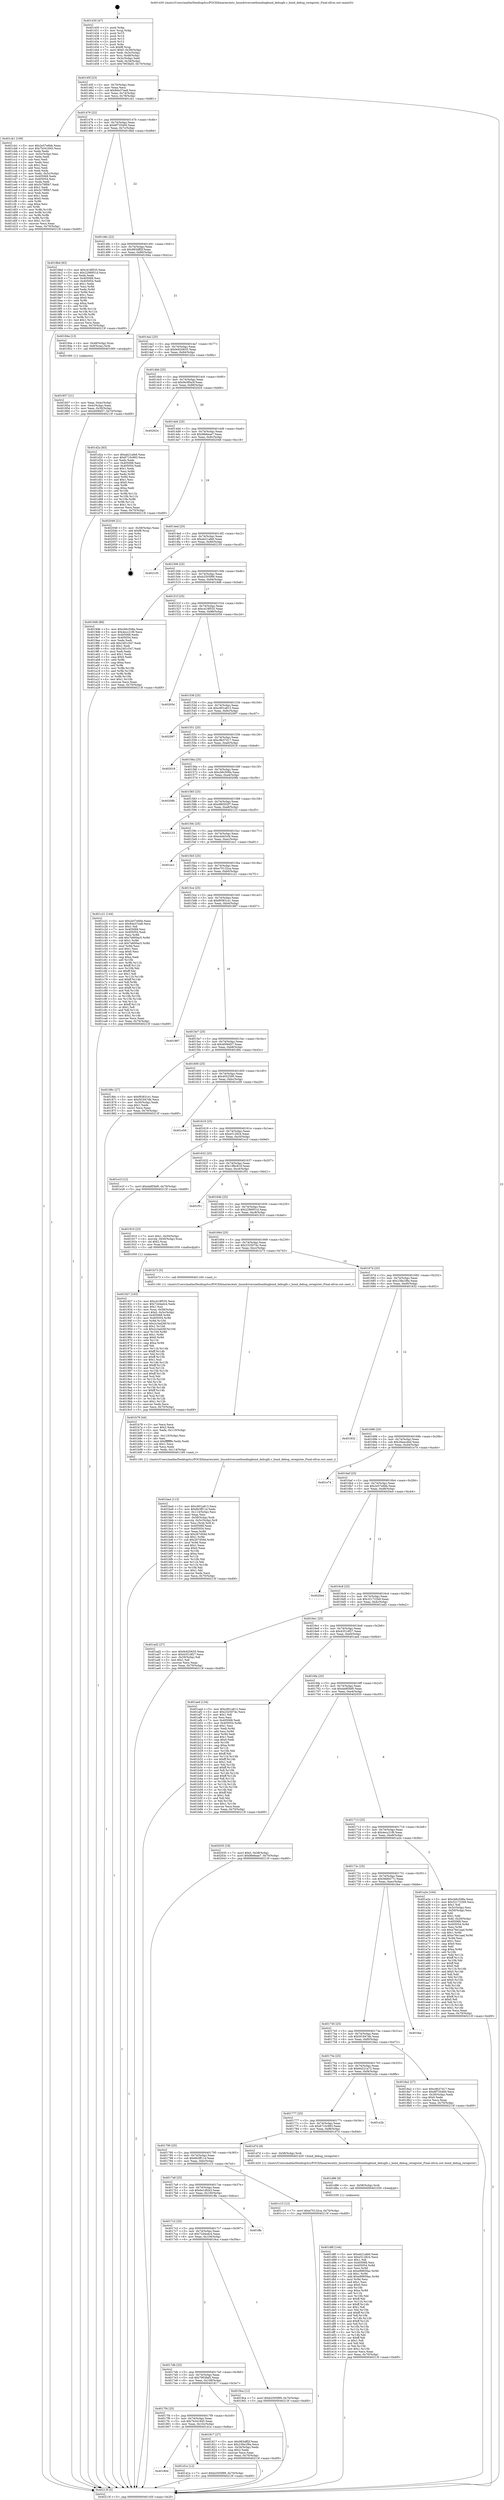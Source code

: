 digraph "0x401430" {
  label = "0x401430 (/mnt/c/Users/mathe/Desktop/tcc/POCII/binaries/extr_linuxdriversnetbondingbond_debugfs.c_bond_debug_reregister_Final-ollvm.out::main(0))"
  labelloc = "t"
  node[shape=record]

  Entry [label="",width=0.3,height=0.3,shape=circle,fillcolor=black,style=filled]
  "0x40145f" [label="{
     0x40145f [23]\l
     | [instrs]\l
     &nbsp;&nbsp;0x40145f \<+3\>: mov -0x70(%rbp),%eax\l
     &nbsp;&nbsp;0x401462 \<+2\>: mov %eax,%ecx\l
     &nbsp;&nbsp;0x401464 \<+6\>: sub $0x84e37ea8,%ecx\l
     &nbsp;&nbsp;0x40146a \<+3\>: mov %eax,-0x74(%rbp)\l
     &nbsp;&nbsp;0x40146d \<+3\>: mov %ecx,-0x78(%rbp)\l
     &nbsp;&nbsp;0x401470 \<+6\>: je 0000000000401cb1 \<main+0x881\>\l
  }"]
  "0x401cb1" [label="{
     0x401cb1 [109]\l
     | [instrs]\l
     &nbsp;&nbsp;0x401cb1 \<+5\>: mov $0x2e57e6bb,%eax\l
     &nbsp;&nbsp;0x401cb6 \<+5\>: mov $0x7b341845,%ecx\l
     &nbsp;&nbsp;0x401cbb \<+2\>: xor %edx,%edx\l
     &nbsp;&nbsp;0x401cbd \<+3\>: mov -0x5c(%rbp),%esi\l
     &nbsp;&nbsp;0x401cc0 \<+2\>: mov %edx,%edi\l
     &nbsp;&nbsp;0x401cc2 \<+2\>: sub %esi,%edi\l
     &nbsp;&nbsp;0x401cc4 \<+2\>: mov %edx,%esi\l
     &nbsp;&nbsp;0x401cc6 \<+3\>: sub $0x1,%esi\l
     &nbsp;&nbsp;0x401cc9 \<+2\>: add %esi,%edi\l
     &nbsp;&nbsp;0x401ccb \<+2\>: sub %edi,%edx\l
     &nbsp;&nbsp;0x401ccd \<+3\>: mov %edx,-0x5c(%rbp)\l
     &nbsp;&nbsp;0x401cd0 \<+7\>: mov 0x405068,%edx\l
     &nbsp;&nbsp;0x401cd7 \<+7\>: mov 0x405054,%esi\l
     &nbsp;&nbsp;0x401cde \<+2\>: mov %edx,%edi\l
     &nbsp;&nbsp;0x401ce0 \<+6\>: add $0x5c78f0b7,%edi\l
     &nbsp;&nbsp;0x401ce6 \<+3\>: sub $0x1,%edi\l
     &nbsp;&nbsp;0x401ce9 \<+6\>: sub $0x5c78f0b7,%edi\l
     &nbsp;&nbsp;0x401cef \<+3\>: imul %edi,%edx\l
     &nbsp;&nbsp;0x401cf2 \<+3\>: and $0x1,%edx\l
     &nbsp;&nbsp;0x401cf5 \<+3\>: cmp $0x0,%edx\l
     &nbsp;&nbsp;0x401cf8 \<+4\>: sete %r8b\l
     &nbsp;&nbsp;0x401cfc \<+3\>: cmp $0xa,%esi\l
     &nbsp;&nbsp;0x401cff \<+4\>: setl %r9b\l
     &nbsp;&nbsp;0x401d03 \<+3\>: mov %r8b,%r10b\l
     &nbsp;&nbsp;0x401d06 \<+3\>: and %r9b,%r10b\l
     &nbsp;&nbsp;0x401d09 \<+3\>: xor %r9b,%r8b\l
     &nbsp;&nbsp;0x401d0c \<+3\>: or %r8b,%r10b\l
     &nbsp;&nbsp;0x401d0f \<+4\>: test $0x1,%r10b\l
     &nbsp;&nbsp;0x401d13 \<+3\>: cmovne %ecx,%eax\l
     &nbsp;&nbsp;0x401d16 \<+3\>: mov %eax,-0x70(%rbp)\l
     &nbsp;&nbsp;0x401d19 \<+5\>: jmp 000000000040213f \<main+0xd0f\>\l
  }"]
  "0x401476" [label="{
     0x401476 [22]\l
     | [instrs]\l
     &nbsp;&nbsp;0x401476 \<+5\>: jmp 000000000040147b \<main+0x4b\>\l
     &nbsp;&nbsp;0x40147b \<+3\>: mov -0x74(%rbp),%eax\l
     &nbsp;&nbsp;0x40147e \<+5\>: sub $0x8f735400,%eax\l
     &nbsp;&nbsp;0x401483 \<+3\>: mov %eax,-0x7c(%rbp)\l
     &nbsp;&nbsp;0x401486 \<+6\>: je 00000000004018bd \<main+0x48d\>\l
  }"]
  Exit [label="",width=0.3,height=0.3,shape=circle,fillcolor=black,style=filled,peripheries=2]
  "0x4018bd" [label="{
     0x4018bd [83]\l
     | [instrs]\l
     &nbsp;&nbsp;0x4018bd \<+5\>: mov $0xc418f535,%eax\l
     &nbsp;&nbsp;0x4018c2 \<+5\>: mov $0x2296951d,%ecx\l
     &nbsp;&nbsp;0x4018c7 \<+2\>: xor %edx,%edx\l
     &nbsp;&nbsp;0x4018c9 \<+7\>: mov 0x405068,%esi\l
     &nbsp;&nbsp;0x4018d0 \<+7\>: mov 0x405054,%edi\l
     &nbsp;&nbsp;0x4018d7 \<+3\>: sub $0x1,%edx\l
     &nbsp;&nbsp;0x4018da \<+3\>: mov %esi,%r8d\l
     &nbsp;&nbsp;0x4018dd \<+3\>: add %edx,%r8d\l
     &nbsp;&nbsp;0x4018e0 \<+4\>: imul %r8d,%esi\l
     &nbsp;&nbsp;0x4018e4 \<+3\>: and $0x1,%esi\l
     &nbsp;&nbsp;0x4018e7 \<+3\>: cmp $0x0,%esi\l
     &nbsp;&nbsp;0x4018ea \<+4\>: sete %r9b\l
     &nbsp;&nbsp;0x4018ee \<+3\>: cmp $0xa,%edi\l
     &nbsp;&nbsp;0x4018f1 \<+4\>: setl %r10b\l
     &nbsp;&nbsp;0x4018f5 \<+3\>: mov %r9b,%r11b\l
     &nbsp;&nbsp;0x4018f8 \<+3\>: and %r10b,%r11b\l
     &nbsp;&nbsp;0x4018fb \<+3\>: xor %r10b,%r9b\l
     &nbsp;&nbsp;0x4018fe \<+3\>: or %r9b,%r11b\l
     &nbsp;&nbsp;0x401901 \<+4\>: test $0x1,%r11b\l
     &nbsp;&nbsp;0x401905 \<+3\>: cmovne %ecx,%eax\l
     &nbsp;&nbsp;0x401908 \<+3\>: mov %eax,-0x70(%rbp)\l
     &nbsp;&nbsp;0x40190b \<+5\>: jmp 000000000040213f \<main+0xd0f\>\l
  }"]
  "0x40148c" [label="{
     0x40148c [22]\l
     | [instrs]\l
     &nbsp;&nbsp;0x40148c \<+5\>: jmp 0000000000401491 \<main+0x61\>\l
     &nbsp;&nbsp;0x401491 \<+3\>: mov -0x74(%rbp),%eax\l
     &nbsp;&nbsp;0x401494 \<+5\>: sub $0x983dff2f,%eax\l
     &nbsp;&nbsp;0x401499 \<+3\>: mov %eax,-0x80(%rbp)\l
     &nbsp;&nbsp;0x40149c \<+6\>: je 000000000040184a \<main+0x41a\>\l
  }"]
  "0x401d8f" [label="{
     0x401d8f [144]\l
     | [instrs]\l
     &nbsp;&nbsp;0x401d8f \<+5\>: mov $0xab21afe6,%eax\l
     &nbsp;&nbsp;0x401d94 \<+5\>: mov $0xe512824,%ecx\l
     &nbsp;&nbsp;0x401d99 \<+2\>: mov $0x1,%dl\l
     &nbsp;&nbsp;0x401d9b \<+7\>: mov 0x405068,%esi\l
     &nbsp;&nbsp;0x401da2 \<+8\>: mov 0x405054,%r8d\l
     &nbsp;&nbsp;0x401daa \<+3\>: mov %esi,%r9d\l
     &nbsp;&nbsp;0x401dad \<+7\>: sub $0xe99659ac,%r9d\l
     &nbsp;&nbsp;0x401db4 \<+4\>: sub $0x1,%r9d\l
     &nbsp;&nbsp;0x401db8 \<+7\>: add $0xe99659ac,%r9d\l
     &nbsp;&nbsp;0x401dbf \<+4\>: imul %r9d,%esi\l
     &nbsp;&nbsp;0x401dc3 \<+3\>: and $0x1,%esi\l
     &nbsp;&nbsp;0x401dc6 \<+3\>: cmp $0x0,%esi\l
     &nbsp;&nbsp;0x401dc9 \<+4\>: sete %r10b\l
     &nbsp;&nbsp;0x401dcd \<+4\>: cmp $0xa,%r8d\l
     &nbsp;&nbsp;0x401dd1 \<+4\>: setl %r11b\l
     &nbsp;&nbsp;0x401dd5 \<+3\>: mov %r10b,%bl\l
     &nbsp;&nbsp;0x401dd8 \<+3\>: xor $0xff,%bl\l
     &nbsp;&nbsp;0x401ddb \<+3\>: mov %r11b,%r14b\l
     &nbsp;&nbsp;0x401dde \<+4\>: xor $0xff,%r14b\l
     &nbsp;&nbsp;0x401de2 \<+3\>: xor $0x1,%dl\l
     &nbsp;&nbsp;0x401de5 \<+3\>: mov %bl,%r15b\l
     &nbsp;&nbsp;0x401de8 \<+4\>: and $0xff,%r15b\l
     &nbsp;&nbsp;0x401dec \<+3\>: and %dl,%r10b\l
     &nbsp;&nbsp;0x401def \<+3\>: mov %r14b,%r12b\l
     &nbsp;&nbsp;0x401df2 \<+4\>: and $0xff,%r12b\l
     &nbsp;&nbsp;0x401df6 \<+3\>: and %dl,%r11b\l
     &nbsp;&nbsp;0x401df9 \<+3\>: or %r10b,%r15b\l
     &nbsp;&nbsp;0x401dfc \<+3\>: or %r11b,%r12b\l
     &nbsp;&nbsp;0x401dff \<+3\>: xor %r12b,%r15b\l
     &nbsp;&nbsp;0x401e02 \<+3\>: or %r14b,%bl\l
     &nbsp;&nbsp;0x401e05 \<+3\>: xor $0xff,%bl\l
     &nbsp;&nbsp;0x401e08 \<+3\>: or $0x1,%dl\l
     &nbsp;&nbsp;0x401e0b \<+2\>: and %dl,%bl\l
     &nbsp;&nbsp;0x401e0d \<+3\>: or %bl,%r15b\l
     &nbsp;&nbsp;0x401e10 \<+4\>: test $0x1,%r15b\l
     &nbsp;&nbsp;0x401e14 \<+3\>: cmovne %ecx,%eax\l
     &nbsp;&nbsp;0x401e17 \<+3\>: mov %eax,-0x70(%rbp)\l
     &nbsp;&nbsp;0x401e1a \<+5\>: jmp 000000000040213f \<main+0xd0f\>\l
  }"]
  "0x40184a" [label="{
     0x40184a [13]\l
     | [instrs]\l
     &nbsp;&nbsp;0x40184a \<+4\>: mov -0x48(%rbp),%rax\l
     &nbsp;&nbsp;0x40184e \<+4\>: mov 0x8(%rax),%rdi\l
     &nbsp;&nbsp;0x401852 \<+5\>: call 0000000000401060 \<atoi@plt\>\l
     | [calls]\l
     &nbsp;&nbsp;0x401060 \{1\} (unknown)\l
  }"]
  "0x4014a2" [label="{
     0x4014a2 [25]\l
     | [instrs]\l
     &nbsp;&nbsp;0x4014a2 \<+5\>: jmp 00000000004014a7 \<main+0x77\>\l
     &nbsp;&nbsp;0x4014a7 \<+3\>: mov -0x74(%rbp),%eax\l
     &nbsp;&nbsp;0x4014aa \<+5\>: sub $0x9c620635,%eax\l
     &nbsp;&nbsp;0x4014af \<+6\>: mov %eax,-0x84(%rbp)\l
     &nbsp;&nbsp;0x4014b5 \<+6\>: je 0000000000401d2a \<main+0x8fa\>\l
  }"]
  "0x401d86" [label="{
     0x401d86 [9]\l
     | [instrs]\l
     &nbsp;&nbsp;0x401d86 \<+4\>: mov -0x58(%rbp),%rdi\l
     &nbsp;&nbsp;0x401d8a \<+5\>: call 0000000000401030 \<free@plt\>\l
     | [calls]\l
     &nbsp;&nbsp;0x401030 \{1\} (unknown)\l
  }"]
  "0x401d2a" [label="{
     0x401d2a [83]\l
     | [instrs]\l
     &nbsp;&nbsp;0x401d2a \<+5\>: mov $0xab21afe6,%eax\l
     &nbsp;&nbsp;0x401d2f \<+5\>: mov $0x6710c993,%ecx\l
     &nbsp;&nbsp;0x401d34 \<+2\>: xor %edx,%edx\l
     &nbsp;&nbsp;0x401d36 \<+7\>: mov 0x405068,%esi\l
     &nbsp;&nbsp;0x401d3d \<+7\>: mov 0x405054,%edi\l
     &nbsp;&nbsp;0x401d44 \<+3\>: sub $0x1,%edx\l
     &nbsp;&nbsp;0x401d47 \<+3\>: mov %esi,%r8d\l
     &nbsp;&nbsp;0x401d4a \<+3\>: add %edx,%r8d\l
     &nbsp;&nbsp;0x401d4d \<+4\>: imul %r8d,%esi\l
     &nbsp;&nbsp;0x401d51 \<+3\>: and $0x1,%esi\l
     &nbsp;&nbsp;0x401d54 \<+3\>: cmp $0x0,%esi\l
     &nbsp;&nbsp;0x401d57 \<+4\>: sete %r9b\l
     &nbsp;&nbsp;0x401d5b \<+3\>: cmp $0xa,%edi\l
     &nbsp;&nbsp;0x401d5e \<+4\>: setl %r10b\l
     &nbsp;&nbsp;0x401d62 \<+3\>: mov %r9b,%r11b\l
     &nbsp;&nbsp;0x401d65 \<+3\>: and %r10b,%r11b\l
     &nbsp;&nbsp;0x401d68 \<+3\>: xor %r10b,%r9b\l
     &nbsp;&nbsp;0x401d6b \<+3\>: or %r9b,%r11b\l
     &nbsp;&nbsp;0x401d6e \<+4\>: test $0x1,%r11b\l
     &nbsp;&nbsp;0x401d72 \<+3\>: cmovne %ecx,%eax\l
     &nbsp;&nbsp;0x401d75 \<+3\>: mov %eax,-0x70(%rbp)\l
     &nbsp;&nbsp;0x401d78 \<+5\>: jmp 000000000040213f \<main+0xd0f\>\l
  }"]
  "0x4014bb" [label="{
     0x4014bb [25]\l
     | [instrs]\l
     &nbsp;&nbsp;0x4014bb \<+5\>: jmp 00000000004014c0 \<main+0x90\>\l
     &nbsp;&nbsp;0x4014c0 \<+3\>: mov -0x74(%rbp),%eax\l
     &nbsp;&nbsp;0x4014c3 \<+5\>: sub $0x9e3f0a3f,%eax\l
     &nbsp;&nbsp;0x4014c8 \<+6\>: mov %eax,-0x88(%rbp)\l
     &nbsp;&nbsp;0x4014ce \<+6\>: je 0000000000402024 \<main+0xbf4\>\l
  }"]
  "0x40180d" [label="{
     0x40180d\l
  }", style=dashed]
  "0x402024" [label="{
     0x402024\l
  }", style=dashed]
  "0x4014d4" [label="{
     0x4014d4 [25]\l
     | [instrs]\l
     &nbsp;&nbsp;0x4014d4 \<+5\>: jmp 00000000004014d9 \<main+0xa9\>\l
     &nbsp;&nbsp;0x4014d9 \<+3\>: mov -0x74(%rbp),%eax\l
     &nbsp;&nbsp;0x4014dc \<+5\>: sub $0x9fe6eae7,%eax\l
     &nbsp;&nbsp;0x4014e1 \<+6\>: mov %eax,-0x8c(%rbp)\l
     &nbsp;&nbsp;0x4014e7 \<+6\>: je 0000000000402048 \<main+0xc18\>\l
  }"]
  "0x401d1e" [label="{
     0x401d1e [12]\l
     | [instrs]\l
     &nbsp;&nbsp;0x401d1e \<+7\>: movl $0xb2505f99,-0x70(%rbp)\l
     &nbsp;&nbsp;0x401d25 \<+5\>: jmp 000000000040213f \<main+0xd0f\>\l
  }"]
  "0x402048" [label="{
     0x402048 [21]\l
     | [instrs]\l
     &nbsp;&nbsp;0x402048 \<+3\>: mov -0x38(%rbp),%eax\l
     &nbsp;&nbsp;0x40204b \<+7\>: add $0xf8,%rsp\l
     &nbsp;&nbsp;0x402052 \<+1\>: pop %rbx\l
     &nbsp;&nbsp;0x402053 \<+2\>: pop %r12\l
     &nbsp;&nbsp;0x402055 \<+2\>: pop %r13\l
     &nbsp;&nbsp;0x402057 \<+2\>: pop %r14\l
     &nbsp;&nbsp;0x402059 \<+2\>: pop %r15\l
     &nbsp;&nbsp;0x40205b \<+1\>: pop %rbp\l
     &nbsp;&nbsp;0x40205c \<+1\>: ret\l
  }"]
  "0x4014ed" [label="{
     0x4014ed [25]\l
     | [instrs]\l
     &nbsp;&nbsp;0x4014ed \<+5\>: jmp 00000000004014f2 \<main+0xc2\>\l
     &nbsp;&nbsp;0x4014f2 \<+3\>: mov -0x74(%rbp),%eax\l
     &nbsp;&nbsp;0x4014f5 \<+5\>: sub $0xab21afe6,%eax\l
     &nbsp;&nbsp;0x4014fa \<+6\>: mov %eax,-0x90(%rbp)\l
     &nbsp;&nbsp;0x401500 \<+6\>: je 0000000000402105 \<main+0xcd5\>\l
  }"]
  "0x401ba4" [label="{
     0x401ba4 [113]\l
     | [instrs]\l
     &nbsp;&nbsp;0x401ba4 \<+5\>: mov $0xc901a813,%ecx\l
     &nbsp;&nbsp;0x401ba9 \<+5\>: mov $0x6b3ff11d,%edx\l
     &nbsp;&nbsp;0x401bae \<+6\>: mov -0x114(%rbp),%esi\l
     &nbsp;&nbsp;0x401bb4 \<+3\>: imul %eax,%esi\l
     &nbsp;&nbsp;0x401bb7 \<+4\>: mov -0x58(%rbp),%rdi\l
     &nbsp;&nbsp;0x401bbb \<+4\>: movslq -0x5c(%rbp),%r8\l
     &nbsp;&nbsp;0x401bbf \<+4\>: mov %esi,(%rdi,%r8,4)\l
     &nbsp;&nbsp;0x401bc3 \<+7\>: mov 0x405068,%eax\l
     &nbsp;&nbsp;0x401bca \<+7\>: mov 0x405054,%esi\l
     &nbsp;&nbsp;0x401bd1 \<+3\>: mov %eax,%r9d\l
     &nbsp;&nbsp;0x401bd4 \<+7\>: add $0x267d59d,%r9d\l
     &nbsp;&nbsp;0x401bdb \<+4\>: sub $0x1,%r9d\l
     &nbsp;&nbsp;0x401bdf \<+7\>: sub $0x267d59d,%r9d\l
     &nbsp;&nbsp;0x401be6 \<+4\>: imul %r9d,%eax\l
     &nbsp;&nbsp;0x401bea \<+3\>: and $0x1,%eax\l
     &nbsp;&nbsp;0x401bed \<+3\>: cmp $0x0,%eax\l
     &nbsp;&nbsp;0x401bf0 \<+4\>: sete %r10b\l
     &nbsp;&nbsp;0x401bf4 \<+3\>: cmp $0xa,%esi\l
     &nbsp;&nbsp;0x401bf7 \<+4\>: setl %r11b\l
     &nbsp;&nbsp;0x401bfb \<+3\>: mov %r10b,%bl\l
     &nbsp;&nbsp;0x401bfe \<+3\>: and %r11b,%bl\l
     &nbsp;&nbsp;0x401c01 \<+3\>: xor %r11b,%r10b\l
     &nbsp;&nbsp;0x401c04 \<+3\>: or %r10b,%bl\l
     &nbsp;&nbsp;0x401c07 \<+3\>: test $0x1,%bl\l
     &nbsp;&nbsp;0x401c0a \<+3\>: cmovne %edx,%ecx\l
     &nbsp;&nbsp;0x401c0d \<+3\>: mov %ecx,-0x70(%rbp)\l
     &nbsp;&nbsp;0x401c10 \<+5\>: jmp 000000000040213f \<main+0xd0f\>\l
  }"]
  "0x402105" [label="{
     0x402105\l
  }", style=dashed]
  "0x401506" [label="{
     0x401506 [25]\l
     | [instrs]\l
     &nbsp;&nbsp;0x401506 \<+5\>: jmp 000000000040150b \<main+0xdb\>\l
     &nbsp;&nbsp;0x40150b \<+3\>: mov -0x74(%rbp),%eax\l
     &nbsp;&nbsp;0x40150e \<+5\>: sub $0xb2505f99,%eax\l
     &nbsp;&nbsp;0x401513 \<+6\>: mov %eax,-0x94(%rbp)\l
     &nbsp;&nbsp;0x401519 \<+6\>: je 00000000004019d6 \<main+0x5a6\>\l
  }"]
  "0x401b78" [label="{
     0x401b78 [44]\l
     | [instrs]\l
     &nbsp;&nbsp;0x401b78 \<+2\>: xor %ecx,%ecx\l
     &nbsp;&nbsp;0x401b7a \<+5\>: mov $0x2,%edx\l
     &nbsp;&nbsp;0x401b7f \<+6\>: mov %edx,-0x110(%rbp)\l
     &nbsp;&nbsp;0x401b85 \<+1\>: cltd\l
     &nbsp;&nbsp;0x401b86 \<+6\>: mov -0x110(%rbp),%esi\l
     &nbsp;&nbsp;0x401b8c \<+2\>: idiv %esi\l
     &nbsp;&nbsp;0x401b8e \<+6\>: imul $0xfffffffe,%edx,%edx\l
     &nbsp;&nbsp;0x401b94 \<+3\>: sub $0x1,%ecx\l
     &nbsp;&nbsp;0x401b97 \<+2\>: sub %ecx,%edx\l
     &nbsp;&nbsp;0x401b99 \<+6\>: mov %edx,-0x114(%rbp)\l
     &nbsp;&nbsp;0x401b9f \<+5\>: call 0000000000401160 \<next_i\>\l
     | [calls]\l
     &nbsp;&nbsp;0x401160 \{1\} (/mnt/c/Users/mathe/Desktop/tcc/POCII/binaries/extr_linuxdriversnetbondingbond_debugfs.c_bond_debug_reregister_Final-ollvm.out::next_i)\l
  }"]
  "0x4019d6" [label="{
     0x4019d6 [88]\l
     | [instrs]\l
     &nbsp;&nbsp;0x4019d6 \<+5\>: mov $0xcb6c508a,%eax\l
     &nbsp;&nbsp;0x4019db \<+5\>: mov $0x4ecc21f6,%ecx\l
     &nbsp;&nbsp;0x4019e0 \<+7\>: mov 0x405068,%edx\l
     &nbsp;&nbsp;0x4019e7 \<+7\>: mov 0x405054,%esi\l
     &nbsp;&nbsp;0x4019ee \<+2\>: mov %edx,%edi\l
     &nbsp;&nbsp;0x4019f0 \<+6\>: add $0x24f1c547,%edi\l
     &nbsp;&nbsp;0x4019f6 \<+3\>: sub $0x1,%edi\l
     &nbsp;&nbsp;0x4019f9 \<+6\>: sub $0x24f1c547,%edi\l
     &nbsp;&nbsp;0x4019ff \<+3\>: imul %edi,%edx\l
     &nbsp;&nbsp;0x401a02 \<+3\>: and $0x1,%edx\l
     &nbsp;&nbsp;0x401a05 \<+3\>: cmp $0x0,%edx\l
     &nbsp;&nbsp;0x401a08 \<+4\>: sete %r8b\l
     &nbsp;&nbsp;0x401a0c \<+3\>: cmp $0xa,%esi\l
     &nbsp;&nbsp;0x401a0f \<+4\>: setl %r9b\l
     &nbsp;&nbsp;0x401a13 \<+3\>: mov %r8b,%r10b\l
     &nbsp;&nbsp;0x401a16 \<+3\>: and %r9b,%r10b\l
     &nbsp;&nbsp;0x401a19 \<+3\>: xor %r9b,%r8b\l
     &nbsp;&nbsp;0x401a1c \<+3\>: or %r8b,%r10b\l
     &nbsp;&nbsp;0x401a1f \<+4\>: test $0x1,%r10b\l
     &nbsp;&nbsp;0x401a23 \<+3\>: cmovne %ecx,%eax\l
     &nbsp;&nbsp;0x401a26 \<+3\>: mov %eax,-0x70(%rbp)\l
     &nbsp;&nbsp;0x401a29 \<+5\>: jmp 000000000040213f \<main+0xd0f\>\l
  }"]
  "0x40151f" [label="{
     0x40151f [25]\l
     | [instrs]\l
     &nbsp;&nbsp;0x40151f \<+5\>: jmp 0000000000401524 \<main+0xf4\>\l
     &nbsp;&nbsp;0x401524 \<+3\>: mov -0x74(%rbp),%eax\l
     &nbsp;&nbsp;0x401527 \<+5\>: sub $0xc418f535,%eax\l
     &nbsp;&nbsp;0x40152c \<+6\>: mov %eax,-0x98(%rbp)\l
     &nbsp;&nbsp;0x401532 \<+6\>: je 000000000040205d \<main+0xc2d\>\l
  }"]
  "0x401927" [label="{
     0x401927 [163]\l
     | [instrs]\l
     &nbsp;&nbsp;0x401927 \<+5\>: mov $0xc418f535,%ecx\l
     &nbsp;&nbsp;0x40192c \<+5\>: mov $0x72d4edc4,%edx\l
     &nbsp;&nbsp;0x401931 \<+3\>: mov $0x1,%sil\l
     &nbsp;&nbsp;0x401934 \<+4\>: mov %rax,-0x58(%rbp)\l
     &nbsp;&nbsp;0x401938 \<+7\>: movl $0x0,-0x5c(%rbp)\l
     &nbsp;&nbsp;0x40193f \<+8\>: mov 0x405068,%r8d\l
     &nbsp;&nbsp;0x401947 \<+8\>: mov 0x405054,%r9d\l
     &nbsp;&nbsp;0x40194f \<+3\>: mov %r8d,%r10d\l
     &nbsp;&nbsp;0x401952 \<+7\>: add $0x2c3ad26f,%r10d\l
     &nbsp;&nbsp;0x401959 \<+4\>: sub $0x1,%r10d\l
     &nbsp;&nbsp;0x40195d \<+7\>: sub $0x2c3ad26f,%r10d\l
     &nbsp;&nbsp;0x401964 \<+4\>: imul %r10d,%r8d\l
     &nbsp;&nbsp;0x401968 \<+4\>: and $0x1,%r8d\l
     &nbsp;&nbsp;0x40196c \<+4\>: cmp $0x0,%r8d\l
     &nbsp;&nbsp;0x401970 \<+4\>: sete %r11b\l
     &nbsp;&nbsp;0x401974 \<+4\>: cmp $0xa,%r9d\l
     &nbsp;&nbsp;0x401978 \<+3\>: setl %bl\l
     &nbsp;&nbsp;0x40197b \<+3\>: mov %r11b,%r14b\l
     &nbsp;&nbsp;0x40197e \<+4\>: xor $0xff,%r14b\l
     &nbsp;&nbsp;0x401982 \<+3\>: mov %bl,%r15b\l
     &nbsp;&nbsp;0x401985 \<+4\>: xor $0xff,%r15b\l
     &nbsp;&nbsp;0x401989 \<+4\>: xor $0x1,%sil\l
     &nbsp;&nbsp;0x40198d \<+3\>: mov %r14b,%r12b\l
     &nbsp;&nbsp;0x401990 \<+4\>: and $0xff,%r12b\l
     &nbsp;&nbsp;0x401994 \<+3\>: and %sil,%r11b\l
     &nbsp;&nbsp;0x401997 \<+3\>: mov %r15b,%r13b\l
     &nbsp;&nbsp;0x40199a \<+4\>: and $0xff,%r13b\l
     &nbsp;&nbsp;0x40199e \<+3\>: and %sil,%bl\l
     &nbsp;&nbsp;0x4019a1 \<+3\>: or %r11b,%r12b\l
     &nbsp;&nbsp;0x4019a4 \<+3\>: or %bl,%r13b\l
     &nbsp;&nbsp;0x4019a7 \<+3\>: xor %r13b,%r12b\l
     &nbsp;&nbsp;0x4019aa \<+3\>: or %r15b,%r14b\l
     &nbsp;&nbsp;0x4019ad \<+4\>: xor $0xff,%r14b\l
     &nbsp;&nbsp;0x4019b1 \<+4\>: or $0x1,%sil\l
     &nbsp;&nbsp;0x4019b5 \<+3\>: and %sil,%r14b\l
     &nbsp;&nbsp;0x4019b8 \<+3\>: or %r14b,%r12b\l
     &nbsp;&nbsp;0x4019bb \<+4\>: test $0x1,%r12b\l
     &nbsp;&nbsp;0x4019bf \<+3\>: cmovne %edx,%ecx\l
     &nbsp;&nbsp;0x4019c2 \<+3\>: mov %ecx,-0x70(%rbp)\l
     &nbsp;&nbsp;0x4019c5 \<+5\>: jmp 000000000040213f \<main+0xd0f\>\l
  }"]
  "0x40205d" [label="{
     0x40205d\l
  }", style=dashed]
  "0x401538" [label="{
     0x401538 [25]\l
     | [instrs]\l
     &nbsp;&nbsp;0x401538 \<+5\>: jmp 000000000040153d \<main+0x10d\>\l
     &nbsp;&nbsp;0x40153d \<+3\>: mov -0x74(%rbp),%eax\l
     &nbsp;&nbsp;0x401540 \<+5\>: sub $0xc901a813,%eax\l
     &nbsp;&nbsp;0x401545 \<+6\>: mov %eax,-0x9c(%rbp)\l
     &nbsp;&nbsp;0x40154b \<+6\>: je 0000000000402097 \<main+0xc67\>\l
  }"]
  "0x401857" [label="{
     0x401857 [21]\l
     | [instrs]\l
     &nbsp;&nbsp;0x401857 \<+3\>: mov %eax,-0x4c(%rbp)\l
     &nbsp;&nbsp;0x40185a \<+3\>: mov -0x4c(%rbp),%eax\l
     &nbsp;&nbsp;0x40185d \<+3\>: mov %eax,-0x30(%rbp)\l
     &nbsp;&nbsp;0x401860 \<+7\>: movl $0x4006d57,-0x70(%rbp)\l
     &nbsp;&nbsp;0x401867 \<+5\>: jmp 000000000040213f \<main+0xd0f\>\l
  }"]
  "0x402097" [label="{
     0x402097\l
  }", style=dashed]
  "0x401551" [label="{
     0x401551 [25]\l
     | [instrs]\l
     &nbsp;&nbsp;0x401551 \<+5\>: jmp 0000000000401556 \<main+0x126\>\l
     &nbsp;&nbsp;0x401556 \<+3\>: mov -0x74(%rbp),%eax\l
     &nbsp;&nbsp;0x401559 \<+5\>: sub $0xc9b37d17,%eax\l
     &nbsp;&nbsp;0x40155e \<+6\>: mov %eax,-0xa0(%rbp)\l
     &nbsp;&nbsp;0x401564 \<+6\>: je 0000000000402018 \<main+0xbe8\>\l
  }"]
  "0x401430" [label="{
     0x401430 [47]\l
     | [instrs]\l
     &nbsp;&nbsp;0x401430 \<+1\>: push %rbp\l
     &nbsp;&nbsp;0x401431 \<+3\>: mov %rsp,%rbp\l
     &nbsp;&nbsp;0x401434 \<+2\>: push %r15\l
     &nbsp;&nbsp;0x401436 \<+2\>: push %r14\l
     &nbsp;&nbsp;0x401438 \<+2\>: push %r13\l
     &nbsp;&nbsp;0x40143a \<+2\>: push %r12\l
     &nbsp;&nbsp;0x40143c \<+1\>: push %rbx\l
     &nbsp;&nbsp;0x40143d \<+7\>: sub $0xf8,%rsp\l
     &nbsp;&nbsp;0x401444 \<+7\>: movl $0x0,-0x38(%rbp)\l
     &nbsp;&nbsp;0x40144b \<+3\>: mov %edi,-0x3c(%rbp)\l
     &nbsp;&nbsp;0x40144e \<+4\>: mov %rsi,-0x48(%rbp)\l
     &nbsp;&nbsp;0x401452 \<+3\>: mov -0x3c(%rbp),%edi\l
     &nbsp;&nbsp;0x401455 \<+3\>: mov %edi,-0x34(%rbp)\l
     &nbsp;&nbsp;0x401458 \<+7\>: movl $0x7903faf3,-0x70(%rbp)\l
  }"]
  "0x402018" [label="{
     0x402018\l
  }", style=dashed]
  "0x40156a" [label="{
     0x40156a [25]\l
     | [instrs]\l
     &nbsp;&nbsp;0x40156a \<+5\>: jmp 000000000040156f \<main+0x13f\>\l
     &nbsp;&nbsp;0x40156f \<+3\>: mov -0x74(%rbp),%eax\l
     &nbsp;&nbsp;0x401572 \<+5\>: sub $0xcb6c508a,%eax\l
     &nbsp;&nbsp;0x401577 \<+6\>: mov %eax,-0xa4(%rbp)\l
     &nbsp;&nbsp;0x40157d \<+6\>: je 000000000040208b \<main+0xc5b\>\l
  }"]
  "0x40213f" [label="{
     0x40213f [5]\l
     | [instrs]\l
     &nbsp;&nbsp;0x40213f \<+5\>: jmp 000000000040145f \<main+0x2f\>\l
  }"]
  "0x40208b" [label="{
     0x40208b\l
  }", style=dashed]
  "0x401583" [label="{
     0x401583 [25]\l
     | [instrs]\l
     &nbsp;&nbsp;0x401583 \<+5\>: jmp 0000000000401588 \<main+0x158\>\l
     &nbsp;&nbsp;0x401588 \<+3\>: mov -0x74(%rbp),%eax\l
     &nbsp;&nbsp;0x40158b \<+5\>: sub $0xd86502f7,%eax\l
     &nbsp;&nbsp;0x401590 \<+6\>: mov %eax,-0xa8(%rbp)\l
     &nbsp;&nbsp;0x401596 \<+6\>: je 0000000000402123 \<main+0xcf3\>\l
  }"]
  "0x4017f4" [label="{
     0x4017f4 [25]\l
     | [instrs]\l
     &nbsp;&nbsp;0x4017f4 \<+5\>: jmp 00000000004017f9 \<main+0x3c9\>\l
     &nbsp;&nbsp;0x4017f9 \<+3\>: mov -0x74(%rbp),%eax\l
     &nbsp;&nbsp;0x4017fc \<+5\>: sub $0x7b341845,%eax\l
     &nbsp;&nbsp;0x401801 \<+6\>: mov %eax,-0x10c(%rbp)\l
     &nbsp;&nbsp;0x401807 \<+6\>: je 0000000000401d1e \<main+0x8ee\>\l
  }"]
  "0x402123" [label="{
     0x402123\l
  }", style=dashed]
  "0x40159c" [label="{
     0x40159c [25]\l
     | [instrs]\l
     &nbsp;&nbsp;0x40159c \<+5\>: jmp 00000000004015a1 \<main+0x171\>\l
     &nbsp;&nbsp;0x4015a1 \<+3\>: mov -0x74(%rbp),%eax\l
     &nbsp;&nbsp;0x4015a4 \<+5\>: sub $0xe4d43cf4,%eax\l
     &nbsp;&nbsp;0x4015a9 \<+6\>: mov %eax,-0xac(%rbp)\l
     &nbsp;&nbsp;0x4015af \<+6\>: je 0000000000401ec1 \<main+0xa91\>\l
  }"]
  "0x401817" [label="{
     0x401817 [27]\l
     | [instrs]\l
     &nbsp;&nbsp;0x401817 \<+5\>: mov $0x983dff2f,%eax\l
     &nbsp;&nbsp;0x40181c \<+5\>: mov $0x238a1f9a,%ecx\l
     &nbsp;&nbsp;0x401821 \<+3\>: mov -0x34(%rbp),%edx\l
     &nbsp;&nbsp;0x401824 \<+3\>: cmp $0x2,%edx\l
     &nbsp;&nbsp;0x401827 \<+3\>: cmovne %ecx,%eax\l
     &nbsp;&nbsp;0x40182a \<+3\>: mov %eax,-0x70(%rbp)\l
     &nbsp;&nbsp;0x40182d \<+5\>: jmp 000000000040213f \<main+0xd0f\>\l
  }"]
  "0x401ec1" [label="{
     0x401ec1\l
  }", style=dashed]
  "0x4015b5" [label="{
     0x4015b5 [25]\l
     | [instrs]\l
     &nbsp;&nbsp;0x4015b5 \<+5\>: jmp 00000000004015ba \<main+0x18a\>\l
     &nbsp;&nbsp;0x4015ba \<+3\>: mov -0x74(%rbp),%eax\l
     &nbsp;&nbsp;0x4015bd \<+5\>: sub $0xe70132ca,%eax\l
     &nbsp;&nbsp;0x4015c2 \<+6\>: mov %eax,-0xb0(%rbp)\l
     &nbsp;&nbsp;0x4015c8 \<+6\>: je 0000000000401c21 \<main+0x7f1\>\l
  }"]
  "0x4017db" [label="{
     0x4017db [25]\l
     | [instrs]\l
     &nbsp;&nbsp;0x4017db \<+5\>: jmp 00000000004017e0 \<main+0x3b0\>\l
     &nbsp;&nbsp;0x4017e0 \<+3\>: mov -0x74(%rbp),%eax\l
     &nbsp;&nbsp;0x4017e3 \<+5\>: sub $0x7903faf3,%eax\l
     &nbsp;&nbsp;0x4017e8 \<+6\>: mov %eax,-0x108(%rbp)\l
     &nbsp;&nbsp;0x4017ee \<+6\>: je 0000000000401817 \<main+0x3e7\>\l
  }"]
  "0x401c21" [label="{
     0x401c21 [144]\l
     | [instrs]\l
     &nbsp;&nbsp;0x401c21 \<+5\>: mov $0x2e57e6bb,%eax\l
     &nbsp;&nbsp;0x401c26 \<+5\>: mov $0x84e37ea8,%ecx\l
     &nbsp;&nbsp;0x401c2b \<+2\>: mov $0x1,%dl\l
     &nbsp;&nbsp;0x401c2d \<+7\>: mov 0x405068,%esi\l
     &nbsp;&nbsp;0x401c34 \<+7\>: mov 0x405054,%edi\l
     &nbsp;&nbsp;0x401c3b \<+3\>: mov %esi,%r8d\l
     &nbsp;&nbsp;0x401c3e \<+7\>: add $0x7e600ac5,%r8d\l
     &nbsp;&nbsp;0x401c45 \<+4\>: sub $0x1,%r8d\l
     &nbsp;&nbsp;0x401c49 \<+7\>: sub $0x7e600ac5,%r8d\l
     &nbsp;&nbsp;0x401c50 \<+4\>: imul %r8d,%esi\l
     &nbsp;&nbsp;0x401c54 \<+3\>: and $0x1,%esi\l
     &nbsp;&nbsp;0x401c57 \<+3\>: cmp $0x0,%esi\l
     &nbsp;&nbsp;0x401c5a \<+4\>: sete %r9b\l
     &nbsp;&nbsp;0x401c5e \<+3\>: cmp $0xa,%edi\l
     &nbsp;&nbsp;0x401c61 \<+4\>: setl %r10b\l
     &nbsp;&nbsp;0x401c65 \<+3\>: mov %r9b,%r11b\l
     &nbsp;&nbsp;0x401c68 \<+4\>: xor $0xff,%r11b\l
     &nbsp;&nbsp;0x401c6c \<+3\>: mov %r10b,%bl\l
     &nbsp;&nbsp;0x401c6f \<+3\>: xor $0xff,%bl\l
     &nbsp;&nbsp;0x401c72 \<+3\>: xor $0x1,%dl\l
     &nbsp;&nbsp;0x401c75 \<+3\>: mov %r11b,%r14b\l
     &nbsp;&nbsp;0x401c78 \<+4\>: and $0xff,%r14b\l
     &nbsp;&nbsp;0x401c7c \<+3\>: and %dl,%r9b\l
     &nbsp;&nbsp;0x401c7f \<+3\>: mov %bl,%r15b\l
     &nbsp;&nbsp;0x401c82 \<+4\>: and $0xff,%r15b\l
     &nbsp;&nbsp;0x401c86 \<+3\>: and %dl,%r10b\l
     &nbsp;&nbsp;0x401c89 \<+3\>: or %r9b,%r14b\l
     &nbsp;&nbsp;0x401c8c \<+3\>: or %r10b,%r15b\l
     &nbsp;&nbsp;0x401c8f \<+3\>: xor %r15b,%r14b\l
     &nbsp;&nbsp;0x401c92 \<+3\>: or %bl,%r11b\l
     &nbsp;&nbsp;0x401c95 \<+4\>: xor $0xff,%r11b\l
     &nbsp;&nbsp;0x401c99 \<+3\>: or $0x1,%dl\l
     &nbsp;&nbsp;0x401c9c \<+3\>: and %dl,%r11b\l
     &nbsp;&nbsp;0x401c9f \<+3\>: or %r11b,%r14b\l
     &nbsp;&nbsp;0x401ca2 \<+4\>: test $0x1,%r14b\l
     &nbsp;&nbsp;0x401ca6 \<+3\>: cmovne %ecx,%eax\l
     &nbsp;&nbsp;0x401ca9 \<+3\>: mov %eax,-0x70(%rbp)\l
     &nbsp;&nbsp;0x401cac \<+5\>: jmp 000000000040213f \<main+0xd0f\>\l
  }"]
  "0x4015ce" [label="{
     0x4015ce [25]\l
     | [instrs]\l
     &nbsp;&nbsp;0x4015ce \<+5\>: jmp 00000000004015d3 \<main+0x1a3\>\l
     &nbsp;&nbsp;0x4015d3 \<+3\>: mov -0x74(%rbp),%eax\l
     &nbsp;&nbsp;0x4015d6 \<+5\>: sub $0xf93831e1,%eax\l
     &nbsp;&nbsp;0x4015db \<+6\>: mov %eax,-0xb4(%rbp)\l
     &nbsp;&nbsp;0x4015e1 \<+6\>: je 0000000000401887 \<main+0x457\>\l
  }"]
  "0x4019ca" [label="{
     0x4019ca [12]\l
     | [instrs]\l
     &nbsp;&nbsp;0x4019ca \<+7\>: movl $0xb2505f99,-0x70(%rbp)\l
     &nbsp;&nbsp;0x4019d1 \<+5\>: jmp 000000000040213f \<main+0xd0f\>\l
  }"]
  "0x401887" [label="{
     0x401887\l
  }", style=dashed]
  "0x4015e7" [label="{
     0x4015e7 [25]\l
     | [instrs]\l
     &nbsp;&nbsp;0x4015e7 \<+5\>: jmp 00000000004015ec \<main+0x1bc\>\l
     &nbsp;&nbsp;0x4015ec \<+3\>: mov -0x74(%rbp),%eax\l
     &nbsp;&nbsp;0x4015ef \<+5\>: sub $0x4006d57,%eax\l
     &nbsp;&nbsp;0x4015f4 \<+6\>: mov %eax,-0xb8(%rbp)\l
     &nbsp;&nbsp;0x4015fa \<+6\>: je 000000000040186c \<main+0x43c\>\l
  }"]
  "0x4017c2" [label="{
     0x4017c2 [25]\l
     | [instrs]\l
     &nbsp;&nbsp;0x4017c2 \<+5\>: jmp 00000000004017c7 \<main+0x397\>\l
     &nbsp;&nbsp;0x4017c7 \<+3\>: mov -0x74(%rbp),%eax\l
     &nbsp;&nbsp;0x4017ca \<+5\>: sub $0x72d4edc4,%eax\l
     &nbsp;&nbsp;0x4017cf \<+6\>: mov %eax,-0x104(%rbp)\l
     &nbsp;&nbsp;0x4017d5 \<+6\>: je 00000000004019ca \<main+0x59a\>\l
  }"]
  "0x40186c" [label="{
     0x40186c [27]\l
     | [instrs]\l
     &nbsp;&nbsp;0x40186c \<+5\>: mov $0xf93831e1,%eax\l
     &nbsp;&nbsp;0x401871 \<+5\>: mov $0x5f1847db,%ecx\l
     &nbsp;&nbsp;0x401876 \<+3\>: mov -0x30(%rbp),%edx\l
     &nbsp;&nbsp;0x401879 \<+3\>: cmp $0x1,%edx\l
     &nbsp;&nbsp;0x40187c \<+3\>: cmovl %ecx,%eax\l
     &nbsp;&nbsp;0x40187f \<+3\>: mov %eax,-0x70(%rbp)\l
     &nbsp;&nbsp;0x401882 \<+5\>: jmp 000000000040213f \<main+0xd0f\>\l
  }"]
  "0x401600" [label="{
     0x401600 [25]\l
     | [instrs]\l
     &nbsp;&nbsp;0x401600 \<+5\>: jmp 0000000000401605 \<main+0x1d5\>\l
     &nbsp;&nbsp;0x401605 \<+3\>: mov -0x74(%rbp),%eax\l
     &nbsp;&nbsp;0x401608 \<+5\>: sub $0x4052590,%eax\l
     &nbsp;&nbsp;0x40160d \<+6\>: mov %eax,-0xbc(%rbp)\l
     &nbsp;&nbsp;0x401613 \<+6\>: je 0000000000401e59 \<main+0xa29\>\l
  }"]
  "0x401ffa" [label="{
     0x401ffa\l
  }", style=dashed]
  "0x401e59" [label="{
     0x401e59\l
  }", style=dashed]
  "0x401619" [label="{
     0x401619 [25]\l
     | [instrs]\l
     &nbsp;&nbsp;0x401619 \<+5\>: jmp 000000000040161e \<main+0x1ee\>\l
     &nbsp;&nbsp;0x40161e \<+3\>: mov -0x74(%rbp),%eax\l
     &nbsp;&nbsp;0x401621 \<+5\>: sub $0xe512824,%eax\l
     &nbsp;&nbsp;0x401626 \<+6\>: mov %eax,-0xc0(%rbp)\l
     &nbsp;&nbsp;0x40162c \<+6\>: je 0000000000401e1f \<main+0x9ef\>\l
  }"]
  "0x4017a9" [label="{
     0x4017a9 [25]\l
     | [instrs]\l
     &nbsp;&nbsp;0x4017a9 \<+5\>: jmp 00000000004017ae \<main+0x37e\>\l
     &nbsp;&nbsp;0x4017ae \<+3\>: mov -0x74(%rbp),%eax\l
     &nbsp;&nbsp;0x4017b1 \<+5\>: sub $0x6e1dfcb3,%eax\l
     &nbsp;&nbsp;0x4017b6 \<+6\>: mov %eax,-0x100(%rbp)\l
     &nbsp;&nbsp;0x4017bc \<+6\>: je 0000000000401ffa \<main+0xbca\>\l
  }"]
  "0x401e1f" [label="{
     0x401e1f [12]\l
     | [instrs]\l
     &nbsp;&nbsp;0x401e1f \<+7\>: movl $0x4a9f3bf0,-0x70(%rbp)\l
     &nbsp;&nbsp;0x401e26 \<+5\>: jmp 000000000040213f \<main+0xd0f\>\l
  }"]
  "0x401632" [label="{
     0x401632 [25]\l
     | [instrs]\l
     &nbsp;&nbsp;0x401632 \<+5\>: jmp 0000000000401637 \<main+0x207\>\l
     &nbsp;&nbsp;0x401637 \<+3\>: mov -0x74(%rbp),%eax\l
     &nbsp;&nbsp;0x40163a \<+5\>: sub $0x13fbc819,%eax\l
     &nbsp;&nbsp;0x40163f \<+6\>: mov %eax,-0xc4(%rbp)\l
     &nbsp;&nbsp;0x401645 \<+6\>: je 0000000000401f51 \<main+0xb21\>\l
  }"]
  "0x401c15" [label="{
     0x401c15 [12]\l
     | [instrs]\l
     &nbsp;&nbsp;0x401c15 \<+7\>: movl $0xe70132ca,-0x70(%rbp)\l
     &nbsp;&nbsp;0x401c1c \<+5\>: jmp 000000000040213f \<main+0xd0f\>\l
  }"]
  "0x401f51" [label="{
     0x401f51\l
  }", style=dashed]
  "0x40164b" [label="{
     0x40164b [25]\l
     | [instrs]\l
     &nbsp;&nbsp;0x40164b \<+5\>: jmp 0000000000401650 \<main+0x220\>\l
     &nbsp;&nbsp;0x401650 \<+3\>: mov -0x74(%rbp),%eax\l
     &nbsp;&nbsp;0x401653 \<+5\>: sub $0x2296951d,%eax\l
     &nbsp;&nbsp;0x401658 \<+6\>: mov %eax,-0xc8(%rbp)\l
     &nbsp;&nbsp;0x40165e \<+6\>: je 0000000000401910 \<main+0x4e0\>\l
  }"]
  "0x401790" [label="{
     0x401790 [25]\l
     | [instrs]\l
     &nbsp;&nbsp;0x401790 \<+5\>: jmp 0000000000401795 \<main+0x365\>\l
     &nbsp;&nbsp;0x401795 \<+3\>: mov -0x74(%rbp),%eax\l
     &nbsp;&nbsp;0x401798 \<+5\>: sub $0x6b3ff11d,%eax\l
     &nbsp;&nbsp;0x40179d \<+6\>: mov %eax,-0xfc(%rbp)\l
     &nbsp;&nbsp;0x4017a3 \<+6\>: je 0000000000401c15 \<main+0x7e5\>\l
  }"]
  "0x401910" [label="{
     0x401910 [23]\l
     | [instrs]\l
     &nbsp;&nbsp;0x401910 \<+7\>: movl $0x1,-0x50(%rbp)\l
     &nbsp;&nbsp;0x401917 \<+4\>: movslq -0x50(%rbp),%rax\l
     &nbsp;&nbsp;0x40191b \<+4\>: shl $0x2,%rax\l
     &nbsp;&nbsp;0x40191f \<+3\>: mov %rax,%rdi\l
     &nbsp;&nbsp;0x401922 \<+5\>: call 0000000000401050 \<malloc@plt\>\l
     | [calls]\l
     &nbsp;&nbsp;0x401050 \{1\} (unknown)\l
  }"]
  "0x401664" [label="{
     0x401664 [25]\l
     | [instrs]\l
     &nbsp;&nbsp;0x401664 \<+5\>: jmp 0000000000401669 \<main+0x239\>\l
     &nbsp;&nbsp;0x401669 \<+3\>: mov -0x74(%rbp),%eax\l
     &nbsp;&nbsp;0x40166c \<+5\>: sub $0x232507dc,%eax\l
     &nbsp;&nbsp;0x401671 \<+6\>: mov %eax,-0xcc(%rbp)\l
     &nbsp;&nbsp;0x401677 \<+6\>: je 0000000000401b73 \<main+0x743\>\l
  }"]
  "0x401d7d" [label="{
     0x401d7d [9]\l
     | [instrs]\l
     &nbsp;&nbsp;0x401d7d \<+4\>: mov -0x58(%rbp),%rdi\l
     &nbsp;&nbsp;0x401d81 \<+5\>: call 0000000000401420 \<bond_debug_reregister\>\l
     | [calls]\l
     &nbsp;&nbsp;0x401420 \{1\} (/mnt/c/Users/mathe/Desktop/tcc/POCII/binaries/extr_linuxdriversnetbondingbond_debugfs.c_bond_debug_reregister_Final-ollvm.out::bond_debug_reregister)\l
  }"]
  "0x401b73" [label="{
     0x401b73 [5]\l
     | [instrs]\l
     &nbsp;&nbsp;0x401b73 \<+5\>: call 0000000000401160 \<next_i\>\l
     | [calls]\l
     &nbsp;&nbsp;0x401160 \{1\} (/mnt/c/Users/mathe/Desktop/tcc/POCII/binaries/extr_linuxdriversnetbondingbond_debugfs.c_bond_debug_reregister_Final-ollvm.out::next_i)\l
  }"]
  "0x40167d" [label="{
     0x40167d [25]\l
     | [instrs]\l
     &nbsp;&nbsp;0x40167d \<+5\>: jmp 0000000000401682 \<main+0x252\>\l
     &nbsp;&nbsp;0x401682 \<+3\>: mov -0x74(%rbp),%eax\l
     &nbsp;&nbsp;0x401685 \<+5\>: sub $0x238a1f9a,%eax\l
     &nbsp;&nbsp;0x40168a \<+6\>: mov %eax,-0xd0(%rbp)\l
     &nbsp;&nbsp;0x401690 \<+6\>: je 0000000000401832 \<main+0x402\>\l
  }"]
  "0x401777" [label="{
     0x401777 [25]\l
     | [instrs]\l
     &nbsp;&nbsp;0x401777 \<+5\>: jmp 000000000040177c \<main+0x34c\>\l
     &nbsp;&nbsp;0x40177c \<+3\>: mov -0x74(%rbp),%eax\l
     &nbsp;&nbsp;0x40177f \<+5\>: sub $0x6710c993,%eax\l
     &nbsp;&nbsp;0x401784 \<+6\>: mov %eax,-0xf8(%rbp)\l
     &nbsp;&nbsp;0x40178a \<+6\>: je 0000000000401d7d \<main+0x94d\>\l
  }"]
  "0x401832" [label="{
     0x401832\l
  }", style=dashed]
  "0x401696" [label="{
     0x401696 [25]\l
     | [instrs]\l
     &nbsp;&nbsp;0x401696 \<+5\>: jmp 000000000040169b \<main+0x26b\>\l
     &nbsp;&nbsp;0x40169b \<+3\>: mov -0x74(%rbp),%eax\l
     &nbsp;&nbsp;0x40169e \<+5\>: sub $0x26aecd4d,%eax\l
     &nbsp;&nbsp;0x4016a3 \<+6\>: mov %eax,-0xd4(%rbp)\l
     &nbsp;&nbsp;0x4016a9 \<+6\>: je 0000000000401e74 \<main+0xa44\>\l
  }"]
  "0x401e2b" [label="{
     0x401e2b\l
  }", style=dashed]
  "0x401e74" [label="{
     0x401e74\l
  }", style=dashed]
  "0x4016af" [label="{
     0x4016af [25]\l
     | [instrs]\l
     &nbsp;&nbsp;0x4016af \<+5\>: jmp 00000000004016b4 \<main+0x284\>\l
     &nbsp;&nbsp;0x4016b4 \<+3\>: mov -0x74(%rbp),%eax\l
     &nbsp;&nbsp;0x4016b7 \<+5\>: sub $0x2e57e6bb,%eax\l
     &nbsp;&nbsp;0x4016bc \<+6\>: mov %eax,-0xd8(%rbp)\l
     &nbsp;&nbsp;0x4016c2 \<+6\>: je 00000000004020e4 \<main+0xcb4\>\l
  }"]
  "0x40175e" [label="{
     0x40175e [25]\l
     | [instrs]\l
     &nbsp;&nbsp;0x40175e \<+5\>: jmp 0000000000401763 \<main+0x333\>\l
     &nbsp;&nbsp;0x401763 \<+3\>: mov -0x74(%rbp),%eax\l
     &nbsp;&nbsp;0x401766 \<+5\>: sub $0x64221a72,%eax\l
     &nbsp;&nbsp;0x40176b \<+6\>: mov %eax,-0xf4(%rbp)\l
     &nbsp;&nbsp;0x401771 \<+6\>: je 0000000000401e2b \<main+0x9fb\>\l
  }"]
  "0x4020e4" [label="{
     0x4020e4\l
  }", style=dashed]
  "0x4016c8" [label="{
     0x4016c8 [25]\l
     | [instrs]\l
     &nbsp;&nbsp;0x4016c8 \<+5\>: jmp 00000000004016cd \<main+0x29d\>\l
     &nbsp;&nbsp;0x4016cd \<+3\>: mov -0x74(%rbp),%eax\l
     &nbsp;&nbsp;0x4016d0 \<+5\>: sub $0x321722b9,%eax\l
     &nbsp;&nbsp;0x4016d5 \<+6\>: mov %eax,-0xdc(%rbp)\l
     &nbsp;&nbsp;0x4016db \<+6\>: je 0000000000401ad2 \<main+0x6a2\>\l
  }"]
  "0x4018a2" [label="{
     0x4018a2 [27]\l
     | [instrs]\l
     &nbsp;&nbsp;0x4018a2 \<+5\>: mov $0xc9b37d17,%eax\l
     &nbsp;&nbsp;0x4018a7 \<+5\>: mov $0x8f735400,%ecx\l
     &nbsp;&nbsp;0x4018ac \<+3\>: mov -0x30(%rbp),%edx\l
     &nbsp;&nbsp;0x4018af \<+3\>: cmp $0x0,%edx\l
     &nbsp;&nbsp;0x4018b2 \<+3\>: cmove %ecx,%eax\l
     &nbsp;&nbsp;0x4018b5 \<+3\>: mov %eax,-0x70(%rbp)\l
     &nbsp;&nbsp;0x4018b8 \<+5\>: jmp 000000000040213f \<main+0xd0f\>\l
  }"]
  "0x401ad2" [label="{
     0x401ad2 [27]\l
     | [instrs]\l
     &nbsp;&nbsp;0x401ad2 \<+5\>: mov $0x9c620635,%eax\l
     &nbsp;&nbsp;0x401ad7 \<+5\>: mov $0x4351df27,%ecx\l
     &nbsp;&nbsp;0x401adc \<+3\>: mov -0x29(%rbp),%dl\l
     &nbsp;&nbsp;0x401adf \<+3\>: test $0x1,%dl\l
     &nbsp;&nbsp;0x401ae2 \<+3\>: cmovne %ecx,%eax\l
     &nbsp;&nbsp;0x401ae5 \<+3\>: mov %eax,-0x70(%rbp)\l
     &nbsp;&nbsp;0x401ae8 \<+5\>: jmp 000000000040213f \<main+0xd0f\>\l
  }"]
  "0x4016e1" [label="{
     0x4016e1 [25]\l
     | [instrs]\l
     &nbsp;&nbsp;0x4016e1 \<+5\>: jmp 00000000004016e6 \<main+0x2b6\>\l
     &nbsp;&nbsp;0x4016e6 \<+3\>: mov -0x74(%rbp),%eax\l
     &nbsp;&nbsp;0x4016e9 \<+5\>: sub $0x4351df27,%eax\l
     &nbsp;&nbsp;0x4016ee \<+6\>: mov %eax,-0xe0(%rbp)\l
     &nbsp;&nbsp;0x4016f4 \<+6\>: je 0000000000401aed \<main+0x6bd\>\l
  }"]
  "0x401745" [label="{
     0x401745 [25]\l
     | [instrs]\l
     &nbsp;&nbsp;0x401745 \<+5\>: jmp 000000000040174a \<main+0x31a\>\l
     &nbsp;&nbsp;0x40174a \<+3\>: mov -0x74(%rbp),%eax\l
     &nbsp;&nbsp;0x40174d \<+5\>: sub $0x5f1847db,%eax\l
     &nbsp;&nbsp;0x401752 \<+6\>: mov %eax,-0xf0(%rbp)\l
     &nbsp;&nbsp;0x401758 \<+6\>: je 00000000004018a2 \<main+0x472\>\l
  }"]
  "0x401aed" [label="{
     0x401aed [134]\l
     | [instrs]\l
     &nbsp;&nbsp;0x401aed \<+5\>: mov $0xc901a813,%eax\l
     &nbsp;&nbsp;0x401af2 \<+5\>: mov $0x232507dc,%ecx\l
     &nbsp;&nbsp;0x401af7 \<+2\>: mov $0x1,%dl\l
     &nbsp;&nbsp;0x401af9 \<+2\>: xor %esi,%esi\l
     &nbsp;&nbsp;0x401afb \<+7\>: mov 0x405068,%edi\l
     &nbsp;&nbsp;0x401b02 \<+8\>: mov 0x405054,%r8d\l
     &nbsp;&nbsp;0x401b0a \<+3\>: sub $0x1,%esi\l
     &nbsp;&nbsp;0x401b0d \<+3\>: mov %edi,%r9d\l
     &nbsp;&nbsp;0x401b10 \<+3\>: add %esi,%r9d\l
     &nbsp;&nbsp;0x401b13 \<+4\>: imul %r9d,%edi\l
     &nbsp;&nbsp;0x401b17 \<+3\>: and $0x1,%edi\l
     &nbsp;&nbsp;0x401b1a \<+3\>: cmp $0x0,%edi\l
     &nbsp;&nbsp;0x401b1d \<+4\>: sete %r10b\l
     &nbsp;&nbsp;0x401b21 \<+4\>: cmp $0xa,%r8d\l
     &nbsp;&nbsp;0x401b25 \<+4\>: setl %r11b\l
     &nbsp;&nbsp;0x401b29 \<+3\>: mov %r10b,%bl\l
     &nbsp;&nbsp;0x401b2c \<+3\>: xor $0xff,%bl\l
     &nbsp;&nbsp;0x401b2f \<+3\>: mov %r11b,%r14b\l
     &nbsp;&nbsp;0x401b32 \<+4\>: xor $0xff,%r14b\l
     &nbsp;&nbsp;0x401b36 \<+3\>: xor $0x1,%dl\l
     &nbsp;&nbsp;0x401b39 \<+3\>: mov %bl,%r15b\l
     &nbsp;&nbsp;0x401b3c \<+4\>: and $0xff,%r15b\l
     &nbsp;&nbsp;0x401b40 \<+3\>: and %dl,%r10b\l
     &nbsp;&nbsp;0x401b43 \<+3\>: mov %r14b,%r12b\l
     &nbsp;&nbsp;0x401b46 \<+4\>: and $0xff,%r12b\l
     &nbsp;&nbsp;0x401b4a \<+3\>: and %dl,%r11b\l
     &nbsp;&nbsp;0x401b4d \<+3\>: or %r10b,%r15b\l
     &nbsp;&nbsp;0x401b50 \<+3\>: or %r11b,%r12b\l
     &nbsp;&nbsp;0x401b53 \<+3\>: xor %r12b,%r15b\l
     &nbsp;&nbsp;0x401b56 \<+3\>: or %r14b,%bl\l
     &nbsp;&nbsp;0x401b59 \<+3\>: xor $0xff,%bl\l
     &nbsp;&nbsp;0x401b5c \<+3\>: or $0x1,%dl\l
     &nbsp;&nbsp;0x401b5f \<+2\>: and %dl,%bl\l
     &nbsp;&nbsp;0x401b61 \<+3\>: or %bl,%r15b\l
     &nbsp;&nbsp;0x401b64 \<+4\>: test $0x1,%r15b\l
     &nbsp;&nbsp;0x401b68 \<+3\>: cmovne %ecx,%eax\l
     &nbsp;&nbsp;0x401b6b \<+3\>: mov %eax,-0x70(%rbp)\l
     &nbsp;&nbsp;0x401b6e \<+5\>: jmp 000000000040213f \<main+0xd0f\>\l
  }"]
  "0x4016fa" [label="{
     0x4016fa [25]\l
     | [instrs]\l
     &nbsp;&nbsp;0x4016fa \<+5\>: jmp 00000000004016ff \<main+0x2cf\>\l
     &nbsp;&nbsp;0x4016ff \<+3\>: mov -0x74(%rbp),%eax\l
     &nbsp;&nbsp;0x401702 \<+5\>: sub $0x4a9f3bf0,%eax\l
     &nbsp;&nbsp;0x401707 \<+6\>: mov %eax,-0xe4(%rbp)\l
     &nbsp;&nbsp;0x40170d \<+6\>: je 0000000000402035 \<main+0xc05\>\l
  }"]
  "0x401fee" [label="{
     0x401fee\l
  }", style=dashed]
  "0x402035" [label="{
     0x402035 [19]\l
     | [instrs]\l
     &nbsp;&nbsp;0x402035 \<+7\>: movl $0x0,-0x38(%rbp)\l
     &nbsp;&nbsp;0x40203c \<+7\>: movl $0x9fe6eae7,-0x70(%rbp)\l
     &nbsp;&nbsp;0x402043 \<+5\>: jmp 000000000040213f \<main+0xd0f\>\l
  }"]
  "0x401713" [label="{
     0x401713 [25]\l
     | [instrs]\l
     &nbsp;&nbsp;0x401713 \<+5\>: jmp 0000000000401718 \<main+0x2e8\>\l
     &nbsp;&nbsp;0x401718 \<+3\>: mov -0x74(%rbp),%eax\l
     &nbsp;&nbsp;0x40171b \<+5\>: sub $0x4ecc21f6,%eax\l
     &nbsp;&nbsp;0x401720 \<+6\>: mov %eax,-0xe8(%rbp)\l
     &nbsp;&nbsp;0x401726 \<+6\>: je 0000000000401a2e \<main+0x5fe\>\l
  }"]
  "0x40172c" [label="{
     0x40172c [25]\l
     | [instrs]\l
     &nbsp;&nbsp;0x40172c \<+5\>: jmp 0000000000401731 \<main+0x301\>\l
     &nbsp;&nbsp;0x401731 \<+3\>: mov -0x74(%rbp),%eax\l
     &nbsp;&nbsp;0x401734 \<+5\>: sub $0x58d6477c,%eax\l
     &nbsp;&nbsp;0x401739 \<+6\>: mov %eax,-0xec(%rbp)\l
     &nbsp;&nbsp;0x40173f \<+6\>: je 0000000000401fee \<main+0xbbe\>\l
  }"]
  "0x401a2e" [label="{
     0x401a2e [164]\l
     | [instrs]\l
     &nbsp;&nbsp;0x401a2e \<+5\>: mov $0xcb6c508a,%eax\l
     &nbsp;&nbsp;0x401a33 \<+5\>: mov $0x321722b9,%ecx\l
     &nbsp;&nbsp;0x401a38 \<+2\>: mov $0x1,%dl\l
     &nbsp;&nbsp;0x401a3a \<+3\>: mov -0x5c(%rbp),%esi\l
     &nbsp;&nbsp;0x401a3d \<+3\>: cmp -0x50(%rbp),%esi\l
     &nbsp;&nbsp;0x401a40 \<+4\>: setl %dil\l
     &nbsp;&nbsp;0x401a44 \<+4\>: and $0x1,%dil\l
     &nbsp;&nbsp;0x401a48 \<+4\>: mov %dil,-0x29(%rbp)\l
     &nbsp;&nbsp;0x401a4c \<+7\>: mov 0x405068,%esi\l
     &nbsp;&nbsp;0x401a53 \<+8\>: mov 0x405054,%r8d\l
     &nbsp;&nbsp;0x401a5b \<+3\>: mov %esi,%r9d\l
     &nbsp;&nbsp;0x401a5e \<+7\>: sub $0xe76e1aad,%r9d\l
     &nbsp;&nbsp;0x401a65 \<+4\>: sub $0x1,%r9d\l
     &nbsp;&nbsp;0x401a69 \<+7\>: add $0xe76e1aad,%r9d\l
     &nbsp;&nbsp;0x401a70 \<+4\>: imul %r9d,%esi\l
     &nbsp;&nbsp;0x401a74 \<+3\>: and $0x1,%esi\l
     &nbsp;&nbsp;0x401a77 \<+3\>: cmp $0x0,%esi\l
     &nbsp;&nbsp;0x401a7a \<+4\>: sete %dil\l
     &nbsp;&nbsp;0x401a7e \<+4\>: cmp $0xa,%r8d\l
     &nbsp;&nbsp;0x401a82 \<+4\>: setl %r10b\l
     &nbsp;&nbsp;0x401a86 \<+3\>: mov %dil,%r11b\l
     &nbsp;&nbsp;0x401a89 \<+4\>: xor $0xff,%r11b\l
     &nbsp;&nbsp;0x401a8d \<+3\>: mov %r10b,%bl\l
     &nbsp;&nbsp;0x401a90 \<+3\>: xor $0xff,%bl\l
     &nbsp;&nbsp;0x401a93 \<+3\>: xor $0x0,%dl\l
     &nbsp;&nbsp;0x401a96 \<+3\>: mov %r11b,%r14b\l
     &nbsp;&nbsp;0x401a99 \<+4\>: and $0x0,%r14b\l
     &nbsp;&nbsp;0x401a9d \<+3\>: and %dl,%dil\l
     &nbsp;&nbsp;0x401aa0 \<+3\>: mov %bl,%r15b\l
     &nbsp;&nbsp;0x401aa3 \<+4\>: and $0x0,%r15b\l
     &nbsp;&nbsp;0x401aa7 \<+3\>: and %dl,%r10b\l
     &nbsp;&nbsp;0x401aaa \<+3\>: or %dil,%r14b\l
     &nbsp;&nbsp;0x401aad \<+3\>: or %r10b,%r15b\l
     &nbsp;&nbsp;0x401ab0 \<+3\>: xor %r15b,%r14b\l
     &nbsp;&nbsp;0x401ab3 \<+3\>: or %bl,%r11b\l
     &nbsp;&nbsp;0x401ab6 \<+4\>: xor $0xff,%r11b\l
     &nbsp;&nbsp;0x401aba \<+3\>: or $0x0,%dl\l
     &nbsp;&nbsp;0x401abd \<+3\>: and %dl,%r11b\l
     &nbsp;&nbsp;0x401ac0 \<+3\>: or %r11b,%r14b\l
     &nbsp;&nbsp;0x401ac3 \<+4\>: test $0x1,%r14b\l
     &nbsp;&nbsp;0x401ac7 \<+3\>: cmovne %ecx,%eax\l
     &nbsp;&nbsp;0x401aca \<+3\>: mov %eax,-0x70(%rbp)\l
     &nbsp;&nbsp;0x401acd \<+5\>: jmp 000000000040213f \<main+0xd0f\>\l
  }"]
  Entry -> "0x401430" [label=" 1"]
  "0x40145f" -> "0x401cb1" [label=" 1"]
  "0x40145f" -> "0x401476" [label=" 23"]
  "0x402048" -> Exit [label=" 1"]
  "0x401476" -> "0x4018bd" [label=" 1"]
  "0x401476" -> "0x40148c" [label=" 22"]
  "0x402035" -> "0x40213f" [label=" 1"]
  "0x40148c" -> "0x40184a" [label=" 1"]
  "0x40148c" -> "0x4014a2" [label=" 21"]
  "0x401e1f" -> "0x40213f" [label=" 1"]
  "0x4014a2" -> "0x401d2a" [label=" 1"]
  "0x4014a2" -> "0x4014bb" [label=" 20"]
  "0x401d8f" -> "0x40213f" [label=" 1"]
  "0x4014bb" -> "0x402024" [label=" 0"]
  "0x4014bb" -> "0x4014d4" [label=" 20"]
  "0x401d86" -> "0x401d8f" [label=" 1"]
  "0x4014d4" -> "0x402048" [label=" 1"]
  "0x4014d4" -> "0x4014ed" [label=" 19"]
  "0x401d7d" -> "0x401d86" [label=" 1"]
  "0x4014ed" -> "0x402105" [label=" 0"]
  "0x4014ed" -> "0x401506" [label=" 19"]
  "0x401d1e" -> "0x40213f" [label=" 1"]
  "0x401506" -> "0x4019d6" [label=" 2"]
  "0x401506" -> "0x40151f" [label=" 17"]
  "0x4017f4" -> "0x40180d" [label=" 0"]
  "0x40151f" -> "0x40205d" [label=" 0"]
  "0x40151f" -> "0x401538" [label=" 17"]
  "0x4017f4" -> "0x401d1e" [label=" 1"]
  "0x401538" -> "0x402097" [label=" 0"]
  "0x401538" -> "0x401551" [label=" 17"]
  "0x401d2a" -> "0x40213f" [label=" 1"]
  "0x401551" -> "0x402018" [label=" 0"]
  "0x401551" -> "0x40156a" [label=" 17"]
  "0x401cb1" -> "0x40213f" [label=" 1"]
  "0x40156a" -> "0x40208b" [label=" 0"]
  "0x40156a" -> "0x401583" [label=" 17"]
  "0x401c21" -> "0x40213f" [label=" 1"]
  "0x401583" -> "0x402123" [label=" 0"]
  "0x401583" -> "0x40159c" [label=" 17"]
  "0x401c15" -> "0x40213f" [label=" 1"]
  "0x40159c" -> "0x401ec1" [label=" 0"]
  "0x40159c" -> "0x4015b5" [label=" 17"]
  "0x401ba4" -> "0x40213f" [label=" 1"]
  "0x4015b5" -> "0x401c21" [label=" 1"]
  "0x4015b5" -> "0x4015ce" [label=" 16"]
  "0x401b73" -> "0x401b78" [label=" 1"]
  "0x4015ce" -> "0x401887" [label=" 0"]
  "0x4015ce" -> "0x4015e7" [label=" 16"]
  "0x401aed" -> "0x40213f" [label=" 1"]
  "0x4015e7" -> "0x40186c" [label=" 1"]
  "0x4015e7" -> "0x401600" [label=" 15"]
  "0x401a2e" -> "0x40213f" [label=" 2"]
  "0x401600" -> "0x401e59" [label=" 0"]
  "0x401600" -> "0x401619" [label=" 15"]
  "0x4019d6" -> "0x40213f" [label=" 2"]
  "0x401619" -> "0x401e1f" [label=" 1"]
  "0x401619" -> "0x401632" [label=" 14"]
  "0x401927" -> "0x40213f" [label=" 1"]
  "0x401632" -> "0x401f51" [label=" 0"]
  "0x401632" -> "0x40164b" [label=" 14"]
  "0x401910" -> "0x401927" [label=" 1"]
  "0x40164b" -> "0x401910" [label=" 1"]
  "0x40164b" -> "0x401664" [label=" 13"]
  "0x4018a2" -> "0x40213f" [label=" 1"]
  "0x401664" -> "0x401b73" [label=" 1"]
  "0x401664" -> "0x40167d" [label=" 12"]
  "0x40186c" -> "0x40213f" [label=" 1"]
  "0x40167d" -> "0x401832" [label=" 0"]
  "0x40167d" -> "0x401696" [label=" 12"]
  "0x40184a" -> "0x401857" [label=" 1"]
  "0x401696" -> "0x401e74" [label=" 0"]
  "0x401696" -> "0x4016af" [label=" 12"]
  "0x40213f" -> "0x40145f" [label=" 23"]
  "0x4016af" -> "0x4020e4" [label=" 0"]
  "0x4016af" -> "0x4016c8" [label=" 12"]
  "0x401817" -> "0x40213f" [label=" 1"]
  "0x4016c8" -> "0x401ad2" [label=" 2"]
  "0x4016c8" -> "0x4016e1" [label=" 10"]
  "0x4017db" -> "0x4017f4" [label=" 1"]
  "0x4016e1" -> "0x401aed" [label=" 1"]
  "0x4016e1" -> "0x4016fa" [label=" 9"]
  "0x401b78" -> "0x401ba4" [label=" 1"]
  "0x4016fa" -> "0x402035" [label=" 1"]
  "0x4016fa" -> "0x401713" [label=" 8"]
  "0x4017c2" -> "0x4017db" [label=" 2"]
  "0x401713" -> "0x401a2e" [label=" 2"]
  "0x401713" -> "0x40172c" [label=" 6"]
  "0x4017c2" -> "0x4019ca" [label=" 1"]
  "0x40172c" -> "0x401fee" [label=" 0"]
  "0x40172c" -> "0x401745" [label=" 6"]
  "0x4017db" -> "0x401817" [label=" 1"]
  "0x401745" -> "0x4018a2" [label=" 1"]
  "0x401745" -> "0x40175e" [label=" 5"]
  "0x401430" -> "0x40145f" [label=" 1"]
  "0x40175e" -> "0x401e2b" [label=" 0"]
  "0x40175e" -> "0x401777" [label=" 5"]
  "0x401857" -> "0x40213f" [label=" 1"]
  "0x401777" -> "0x401d7d" [label=" 1"]
  "0x401777" -> "0x401790" [label=" 4"]
  "0x4018bd" -> "0x40213f" [label=" 1"]
  "0x401790" -> "0x401c15" [label=" 1"]
  "0x401790" -> "0x4017a9" [label=" 3"]
  "0x4019ca" -> "0x40213f" [label=" 1"]
  "0x4017a9" -> "0x401ffa" [label=" 0"]
  "0x4017a9" -> "0x4017c2" [label=" 3"]
  "0x401ad2" -> "0x40213f" [label=" 2"]
}
